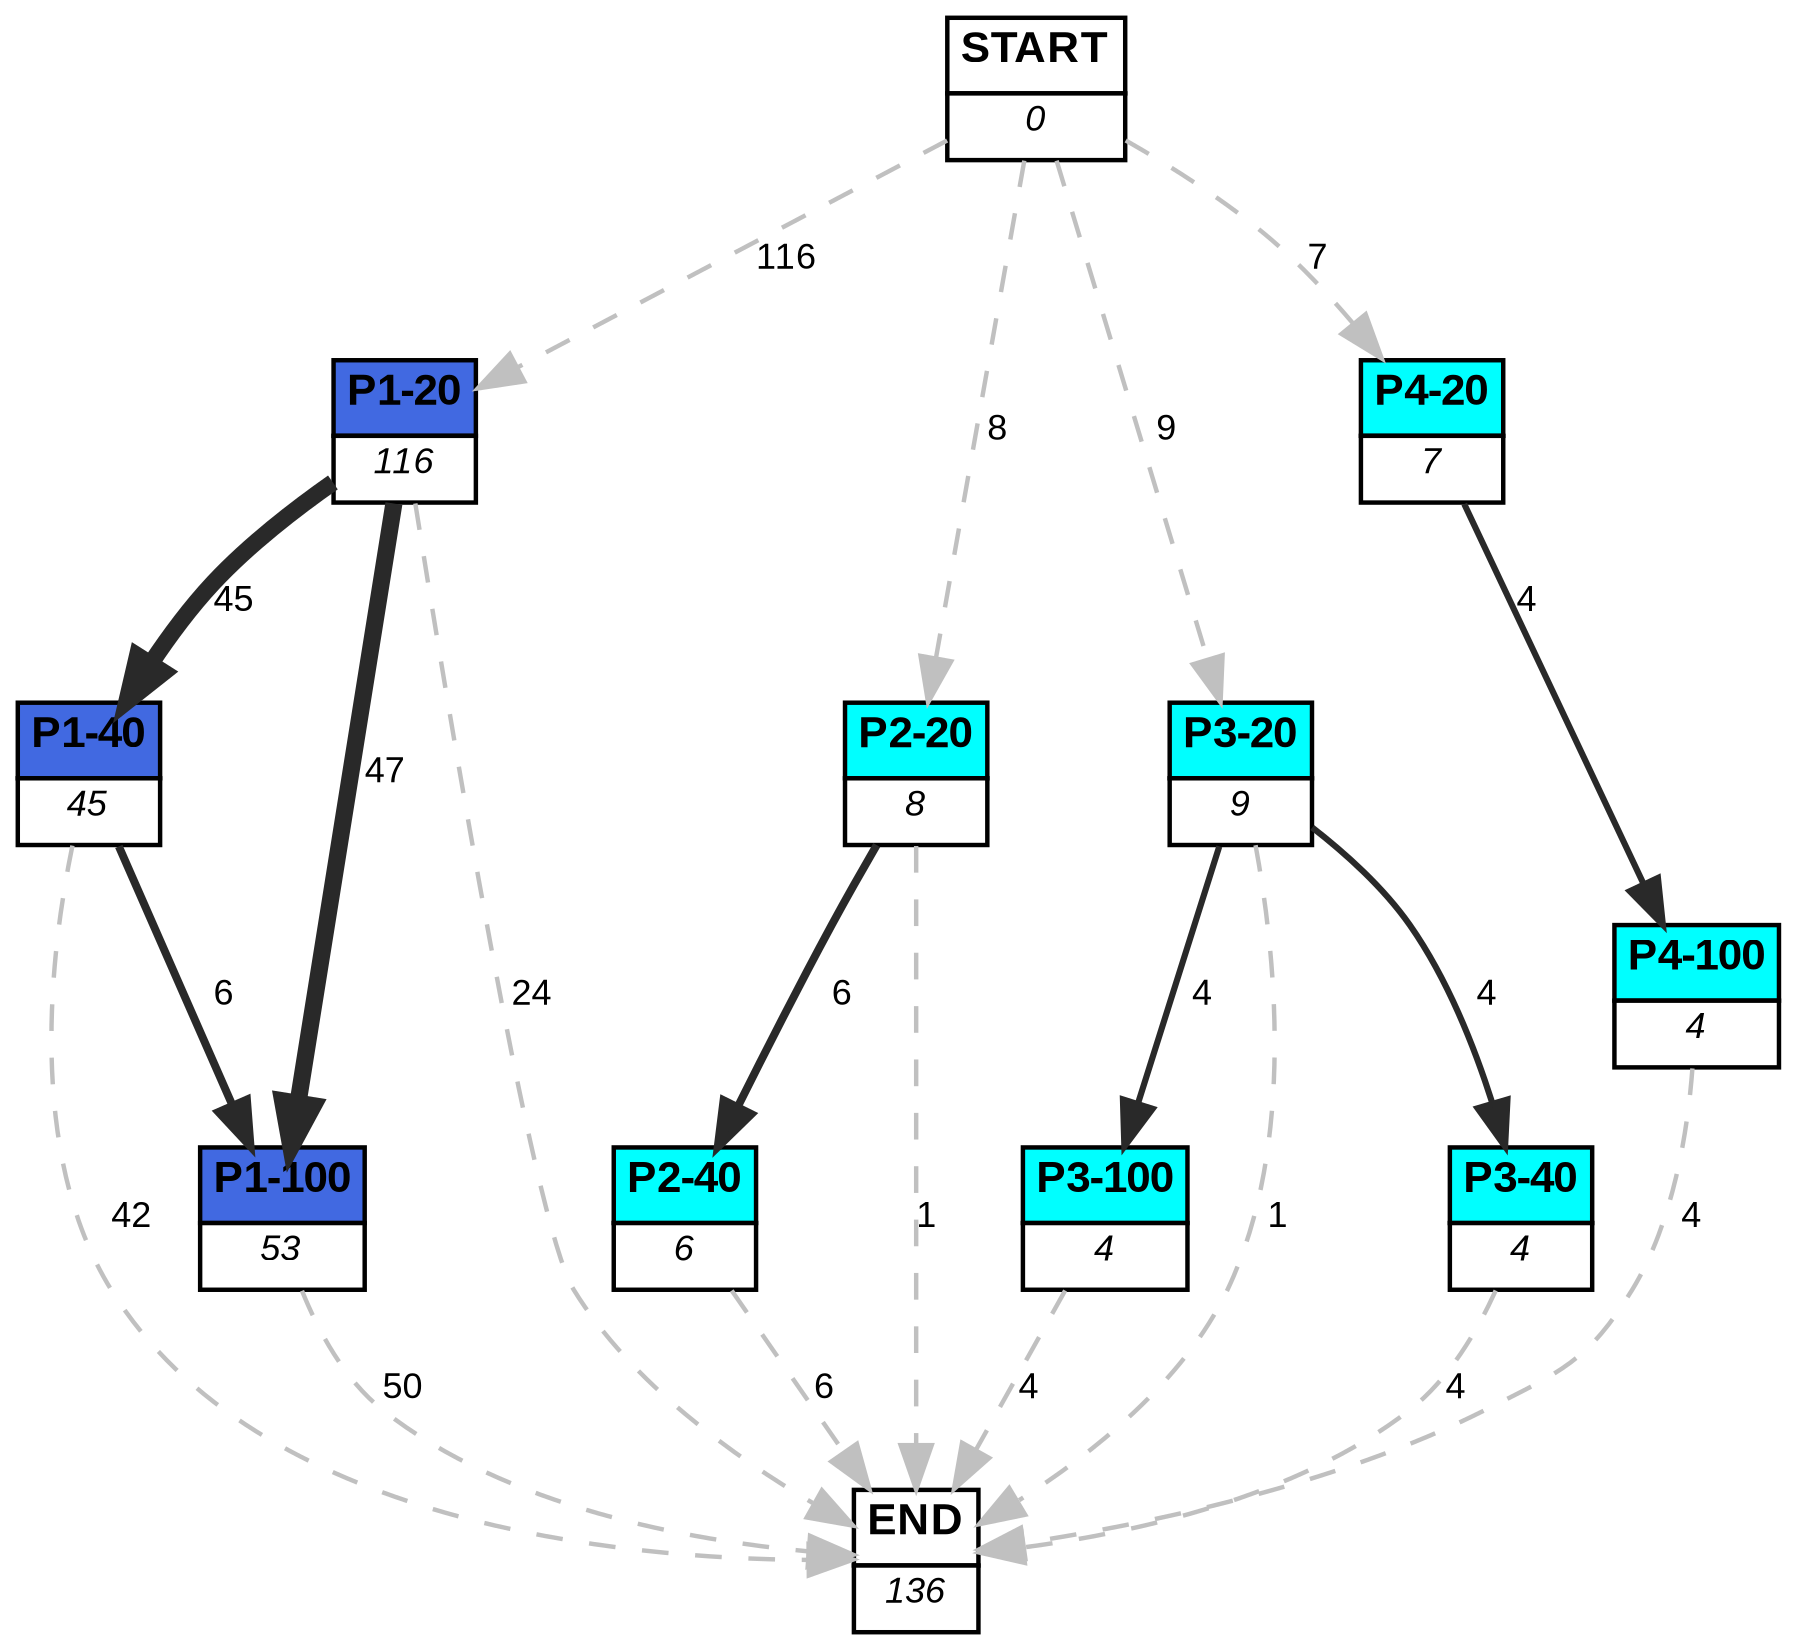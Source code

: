 digraph graphname {
	dpi = 150
	size="16,11!";
	margin = 0;
"P1-20" [shape=plain, label=<<table border="0" cellborder="1" cellspacing="0"><tr><td bgcolor="royalblue"><FONT face="Arial" POINT-SIZE="10"><b>P1-20</b></FONT></td></tr><tr><td bgcolor="white"><FONT face="Arial" POINT-SIZE="8"><i>116</i></FONT></td></tr></table>>]
"P1-40" [shape=plain, label=<<table border="0" cellborder="1" cellspacing="0"><tr><td bgcolor="royalblue"><FONT face="Arial" POINT-SIZE="10"><b>P1-40</b></FONT></td></tr><tr><td bgcolor="white"><FONT face="Arial" POINT-SIZE="8"><i>45</i></FONT></td></tr></table>>]
"P1-100" [shape=plain, label=<<table border="0" cellborder="1" cellspacing="0"><tr><td bgcolor="royalblue"><FONT face="Arial" POINT-SIZE="10"><b>P1-100</b></FONT></td></tr><tr><td bgcolor="white"><FONT face="Arial" POINT-SIZE="8"><i>53</i></FONT></td></tr></table>>]
"P2-20" [shape=plain, label=<<table border="0" cellborder="1" cellspacing="0"><tr><td bgcolor="aqua"><FONT face="Arial" POINT-SIZE="10"><b>P2-20</b></FONT></td></tr><tr><td bgcolor="white"><FONT face="Arial" POINT-SIZE="8"><i>8</i></FONT></td></tr></table>>]
"P2-40" [shape=plain, label=<<table border="0" cellborder="1" cellspacing="0"><tr><td bgcolor="aqua"><FONT face="Arial" POINT-SIZE="10"><b>P2-40</b></FONT></td></tr><tr><td bgcolor="white"><FONT face="Arial" POINT-SIZE="8"><i>6</i></FONT></td></tr></table>>]
"P3-20" [shape=plain, label=<<table border="0" cellborder="1" cellspacing="0"><tr><td bgcolor="aqua"><FONT face="Arial" POINT-SIZE="10"><b>P3-20</b></FONT></td></tr><tr><td bgcolor="white"><FONT face="Arial" POINT-SIZE="8"><i>9</i></FONT></td></tr></table>>]
"P3-40" [shape=plain, label=<<table border="0" cellborder="1" cellspacing="0"><tr><td bgcolor="aqua"><FONT face="Arial" POINT-SIZE="10"><b>P3-40</b></FONT></td></tr><tr><td bgcolor="white"><FONT face="Arial" POINT-SIZE="8"><i>4</i></FONT></td></tr></table>>]
"P3-100" [shape=plain, label=<<table border="0" cellborder="1" cellspacing="0"><tr><td bgcolor="aqua"><FONT face="Arial" POINT-SIZE="10"><b>P3-100</b></FONT></td></tr><tr><td bgcolor="white"><FONT face="Arial" POINT-SIZE="8"><i>4</i></FONT></td></tr></table>>]
"P4-20" [shape=plain, label=<<table border="0" cellborder="1" cellspacing="0"><tr><td bgcolor="aqua"><FONT face="Arial" POINT-SIZE="10"><b>P4-20</b></FONT></td></tr><tr><td bgcolor="white"><FONT face="Arial" POINT-SIZE="8"><i>7</i></FONT></td></tr></table>>]
"P4-100" [shape=plain, label=<<table border="0" cellborder="1" cellspacing="0"><tr><td bgcolor="aqua"><FONT face="Arial" POINT-SIZE="10"><b>P4-100</b></FONT></td></tr><tr><td bgcolor="white"><FONT face="Arial" POINT-SIZE="8"><i>4</i></FONT></td></tr></table>>]
"START" [shape=plain, label=<<table border="0" cellborder="1" cellspacing="0"><tr><td bgcolor="white"><FONT face="Arial" POINT-SIZE="10"><b>START</b></FONT></td></tr><tr><td bgcolor="white"><FONT face="Arial" POINT-SIZE="8"><i>0</i></FONT></td></tr></table>>]
"END" [shape=plain, label=<<table border="0" cellborder="1" cellspacing="0"><tr><td bgcolor="white"><FONT face="Arial" POINT-SIZE="10"><b>END</b></FONT></td></tr><tr><td bgcolor="white"><FONT face="Arial" POINT-SIZE="8"><i>136</i></FONT></td></tr></table>>]
"P1-20" -> "P1-40" [ color=grey16 penwidth = "3.8066624897703196"label ="45" labelfloat=false fontname="Arial" fontsize=8]
"P1-20" -> "P1-100" [ color=grey16 penwidth = "3.8501476017100584"label ="47" labelfloat=false fontname="Arial" fontsize=8]
"P1-20" -> "END" [ style = dashed color=grey label ="24" labelfloat=false fontname="Arial" fontsize=8]
"P1-40" -> "P1-100" [ color=grey16 penwidth = "1.791759469228055"label ="6" labelfloat=false fontname="Arial" fontsize=8]
"P1-40" -> "END" [ style = dashed color=grey label ="42" labelfloat=false fontname="Arial" fontsize=8]
"P1-100" -> "END" [ style = dashed color=grey label ="50" labelfloat=false fontname="Arial" fontsize=8]
"P2-20" -> "P2-40" [ color=grey16 penwidth = "1.791759469228055"label ="6" labelfloat=false fontname="Arial" fontsize=8]
"P2-20" -> "END" [ style = dashed color=grey label ="1" labelfloat=false fontname="Arial" fontsize=8]
"P2-40" -> "END" [ style = dashed color=grey label ="6" labelfloat=false fontname="Arial" fontsize=8]
"P3-20" -> "P3-40" [ color=grey16 penwidth = "1.3862943611198906"label ="4" labelfloat=false fontname="Arial" fontsize=8]
"P3-20" -> "P3-100" [ color=grey16 penwidth = "1.3862943611198906"label ="4" labelfloat=false fontname="Arial" fontsize=8]
"P3-20" -> "END" [ style = dashed color=grey label ="1" labelfloat=false fontname="Arial" fontsize=8]
"P3-40" -> "END" [ style = dashed color=grey label ="4" labelfloat=false fontname="Arial" fontsize=8]
"P3-100" -> "END" [ style = dashed color=grey label ="4" labelfloat=false fontname="Arial" fontsize=8]
"P4-20" -> "P4-100" [ color=grey16 penwidth = "1.3862943611198906"label ="4" labelfloat=false fontname="Arial" fontsize=8]
"P4-100" -> "END" [ style = dashed color=grey label ="4" labelfloat=false fontname="Arial" fontsize=8]
"START" -> "P1-20" [ style = dashed color=grey label ="116" labelfloat=false fontname="Arial" fontsize=8]
"START" -> "P2-20" [ style = dashed color=grey label ="8" labelfloat=false fontname="Arial" fontsize=8]
"START" -> "P3-20" [ style = dashed color=grey label ="9" labelfloat=false fontname="Arial" fontsize=8]
"START" -> "P4-20" [ style = dashed color=grey label ="7" labelfloat=false fontname="Arial" fontsize=8]
}